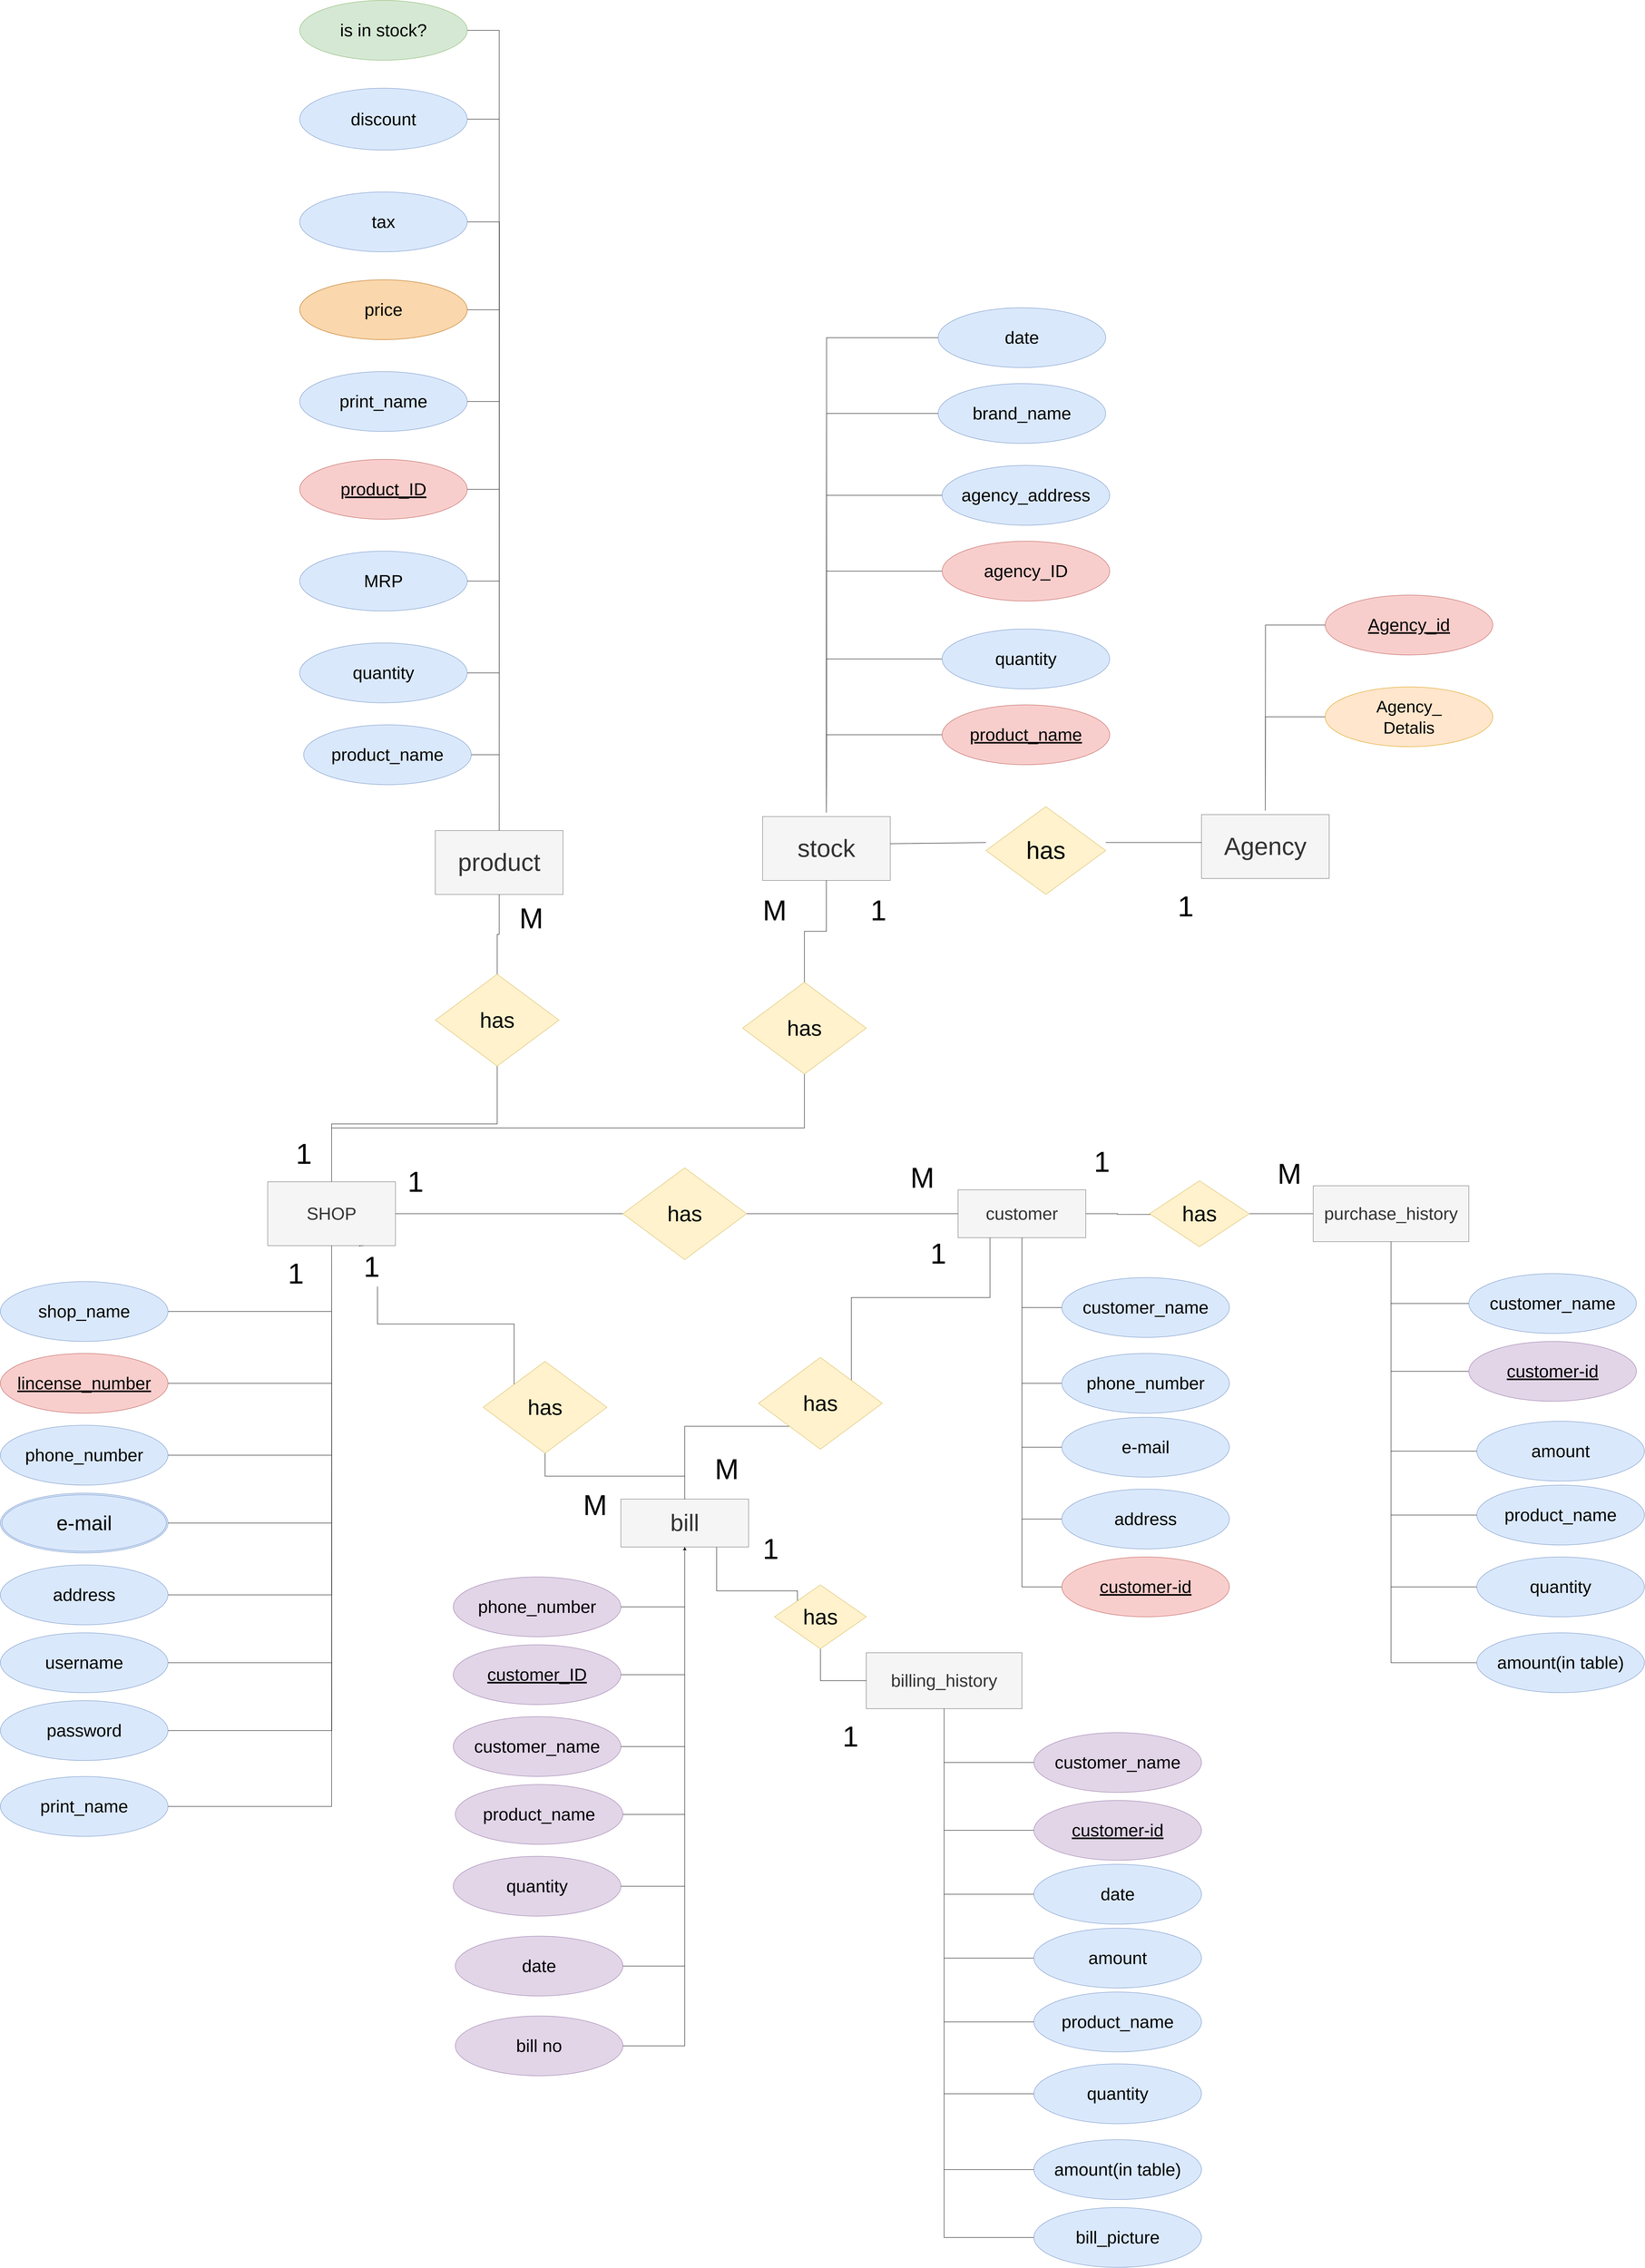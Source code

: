 <mxfile version="21.0.6" type="device"><diagram id="JlLtOPRRWcZJq7UWz6v2" name="Page-1"><mxGraphModel dx="7420" dy="8150" grid="1" gridSize="10" guides="1" tooltips="1" connect="1" arrows="1" fold="1" page="0" pageScale="1" pageWidth="827" pageHeight="1169" math="0" shadow="0"><root><mxCell id="0"/><mxCell id="1" parent="0"/><mxCell id="zhWI7vwd7dCgOIXFsVVg-42" style="edgeStyle=orthogonalEdgeStyle;rounded=0;orthogonalLoop=1;jettySize=auto;html=1;exitX=0.5;exitY=1;exitDx=0;exitDy=0;entryX=1;entryY=0.5;entryDx=0;entryDy=0;fontSize=51;startSize=8;endSize=8;endArrow=none;endFill=0;" parent="1" source="zhWI7vwd7dCgOIXFsVVg-30" target="zhWI7vwd7dCgOIXFsVVg-31" edge="1"><mxGeometry relative="1" as="geometry"/></mxCell><mxCell id="zhWI7vwd7dCgOIXFsVVg-69" style="edgeStyle=orthogonalEdgeStyle;rounded=0;orthogonalLoop=1;jettySize=auto;html=1;exitX=0.75;exitY=1;exitDx=0;exitDy=0;entryX=0;entryY=0;entryDx=0;entryDy=0;fontSize=54;endArrow=none;endFill=0;startSize=8;endSize=8;startArrow=none;" parent="1" source="E60xmMUzBuxAOWOdLo8J-3" target="zhWI7vwd7dCgOIXFsVVg-68" edge="1"><mxGeometry relative="1" as="geometry"/></mxCell><mxCell id="oKupBZIflz7Z2RsLpcn_-4" style="edgeStyle=orthogonalEdgeStyle;rounded=0;orthogonalLoop=1;jettySize=auto;html=1;exitX=1;exitY=0.5;exitDx=0;exitDy=0;entryX=0;entryY=0.5;entryDx=0;entryDy=0;fontSize=12;startSize=8;endSize=8;endArrow=none;endFill=0;" parent="1" source="zhWI7vwd7dCgOIXFsVVg-30" target="zhWI7vwd7dCgOIXFsVVg-50" edge="1"><mxGeometry relative="1" as="geometry"/></mxCell><mxCell id="oKupBZIflz7Z2RsLpcn_-41" value="" style="edgeStyle=orthogonalEdgeStyle;rounded=0;orthogonalLoop=1;jettySize=auto;html=1;fontSize=12;startSize=8;endSize=8;entryX=0.5;entryY=1;entryDx=0;entryDy=0;exitX=0.5;exitY=0;exitDx=0;exitDy=0;endArrow=none;endFill=0;" parent="1" source="zhWI7vwd7dCgOIXFsVVg-30" target="oKupBZIflz7Z2RsLpcn_-43" edge="1"><mxGeometry relative="1" as="geometry"><mxPoint x="-1460" y="-1380" as="targetPoint"/></mxGeometry></mxCell><mxCell id="oKupBZIflz7Z2RsLpcn_-45" style="edgeStyle=orthogonalEdgeStyle;rounded=0;orthogonalLoop=1;jettySize=auto;html=1;exitX=0.5;exitY=0;exitDx=0;exitDy=0;entryX=0.5;entryY=1;entryDx=0;entryDy=0;fontSize=12;startSize=8;endSize=8;endArrow=none;endFill=0;" parent="1" source="zhWI7vwd7dCgOIXFsVVg-30" target="oKupBZIflz7Z2RsLpcn_-42" edge="1"><mxGeometry relative="1" as="geometry"/></mxCell><mxCell id="zhWI7vwd7dCgOIXFsVVg-30" value="&lt;font style=&quot;font-size: 44px;&quot;&gt;SHOP&lt;/font&gt;" style="rounded=0;whiteSpace=wrap;html=1;fontSize=16;fillColor=#f5f5f5;fontColor=#333333;strokeColor=#666666;" parent="1" vertex="1"><mxGeometry x="-1620" y="-1220" width="320" height="160" as="geometry"/></mxCell><mxCell id="zhWI7vwd7dCgOIXFsVVg-31" value="shop_name" style="ellipse;whiteSpace=wrap;html=1;align=center;fontSize=44;fillColor=#dae8fc;strokeColor=#6c8ebf;" parent="1" vertex="1"><mxGeometry x="-2290" y="-970" width="420" height="150" as="geometry"/></mxCell><mxCell id="zhWI7vwd7dCgOIXFsVVg-49" style="edgeStyle=orthogonalEdgeStyle;rounded=0;orthogonalLoop=1;jettySize=auto;html=1;exitX=1;exitY=0.5;exitDx=0;exitDy=0;entryX=0.5;entryY=1;entryDx=0;entryDy=0;fontSize=51;endArrow=none;endFill=0;startSize=8;endSize=8;" parent="1" source="zhWI7vwd7dCgOIXFsVVg-33" target="zhWI7vwd7dCgOIXFsVVg-30" edge="1"><mxGeometry relative="1" as="geometry"/></mxCell><mxCell id="zhWI7vwd7dCgOIXFsVVg-33" value="print_name" style="ellipse;whiteSpace=wrap;html=1;align=center;fontSize=44;fillColor=#dae8fc;strokeColor=#6c8ebf;" parent="1" vertex="1"><mxGeometry x="-2290" y="270" width="420" height="150" as="geometry"/></mxCell><mxCell id="zhWI7vwd7dCgOIXFsVVg-46" style="edgeStyle=orthogonalEdgeStyle;rounded=0;orthogonalLoop=1;jettySize=auto;html=1;exitX=1;exitY=0.5;exitDx=0;exitDy=0;fontSize=51;endArrow=none;endFill=0;startSize=8;endSize=8;" parent="1" source="zhWI7vwd7dCgOIXFsVVg-34" edge="1"><mxGeometry relative="1" as="geometry"><mxPoint x="-1460" y="-1050" as="targetPoint"/></mxGeometry></mxCell><mxCell id="zhWI7vwd7dCgOIXFsVVg-34" value="address" style="ellipse;whiteSpace=wrap;html=1;align=center;fontSize=44;fillColor=#dae8fc;strokeColor=#6c8ebf;" parent="1" vertex="1"><mxGeometry x="-2290" y="-260" width="420" height="150" as="geometry"/></mxCell><mxCell id="zhWI7vwd7dCgOIXFsVVg-48" style="edgeStyle=orthogonalEdgeStyle;rounded=0;orthogonalLoop=1;jettySize=auto;html=1;exitX=1;exitY=0.5;exitDx=0;exitDy=0;fontSize=51;endArrow=none;endFill=0;startSize=8;endSize=8;" parent="1" source="zhWI7vwd7dCgOIXFsVVg-35" edge="1"><mxGeometry relative="1" as="geometry"><mxPoint x="-1460" y="-1050" as="targetPoint"/></mxGeometry></mxCell><mxCell id="zhWI7vwd7dCgOIXFsVVg-35" value="password" style="ellipse;whiteSpace=wrap;html=1;align=center;fontSize=44;fillColor=#dae8fc;strokeColor=#6c8ebf;" parent="1" vertex="1"><mxGeometry x="-2290" y="80" width="420" height="150" as="geometry"/></mxCell><mxCell id="zhWI7vwd7dCgOIXFsVVg-47" style="edgeStyle=orthogonalEdgeStyle;rounded=0;orthogonalLoop=1;jettySize=auto;html=1;exitX=1;exitY=0.5;exitDx=0;exitDy=0;fontSize=51;endArrow=none;endFill=0;startSize=8;endSize=8;entryX=0.5;entryY=1;entryDx=0;entryDy=0;" parent="1" source="zhWI7vwd7dCgOIXFsVVg-36" target="zhWI7vwd7dCgOIXFsVVg-30" edge="1"><mxGeometry relative="1" as="geometry"><mxPoint x="-1460" y="-1080" as="targetPoint"/></mxGeometry></mxCell><mxCell id="zhWI7vwd7dCgOIXFsVVg-36" value="username" style="ellipse;whiteSpace=wrap;html=1;align=center;fontSize=44;fillColor=#dae8fc;strokeColor=#6c8ebf;" parent="1" vertex="1"><mxGeometry x="-2290" y="-90" width="420" height="150" as="geometry"/></mxCell><mxCell id="zhWI7vwd7dCgOIXFsVVg-45" style="edgeStyle=orthogonalEdgeStyle;rounded=0;orthogonalLoop=1;jettySize=auto;html=1;exitX=1;exitY=0.5;exitDx=0;exitDy=0;fontSize=51;endArrow=none;endFill=0;startSize=8;endSize=8;" parent="1" source="zhWI7vwd7dCgOIXFsVVg-37" target="zhWI7vwd7dCgOIXFsVVg-30" edge="1"><mxGeometry relative="1" as="geometry"/></mxCell><mxCell id="zhWI7vwd7dCgOIXFsVVg-37" value="&lt;font style=&quot;font-size: 51px;&quot;&gt;e-mail&lt;/font&gt;" style="ellipse;whiteSpace=wrap;html=1;align=center;fontSize=12;fillColor=#dae8fc;strokeColor=#6c8ebf;shape=doubleEllipse;" parent="1" vertex="1"><mxGeometry x="-2290" y="-440" width="420" height="150" as="geometry"/></mxCell><mxCell id="zhWI7vwd7dCgOIXFsVVg-44" style="edgeStyle=orthogonalEdgeStyle;rounded=0;orthogonalLoop=1;jettySize=auto;html=1;exitX=1;exitY=0.5;exitDx=0;exitDy=0;fontSize=51;endArrow=none;endFill=0;startSize=8;endSize=8;entryX=0.5;entryY=1;entryDx=0;entryDy=0;" parent="1" source="zhWI7vwd7dCgOIXFsVVg-38" target="zhWI7vwd7dCgOIXFsVVg-30" edge="1"><mxGeometry relative="1" as="geometry"><mxPoint x="-1460" y="-1090" as="targetPoint"/></mxGeometry></mxCell><mxCell id="zhWI7vwd7dCgOIXFsVVg-38" value="phone_number" style="ellipse;whiteSpace=wrap;html=1;align=center;fontSize=44;fillColor=#dae8fc;strokeColor=#6c8ebf;" parent="1" vertex="1"><mxGeometry x="-2290" y="-610" width="420" height="150" as="geometry"/></mxCell><mxCell id="zhWI7vwd7dCgOIXFsVVg-43" style="edgeStyle=orthogonalEdgeStyle;rounded=0;orthogonalLoop=1;jettySize=auto;html=1;exitX=1;exitY=0.5;exitDx=0;exitDy=0;entryX=0.5;entryY=1;entryDx=0;entryDy=0;fontSize=51;endArrow=none;endFill=0;startSize=8;endSize=8;" parent="1" source="zhWI7vwd7dCgOIXFsVVg-39" target="zhWI7vwd7dCgOIXFsVVg-30" edge="1"><mxGeometry relative="1" as="geometry"/></mxCell><mxCell id="zhWI7vwd7dCgOIXFsVVg-39" value="&lt;u&gt;lincense_number&lt;/u&gt;" style="ellipse;whiteSpace=wrap;html=1;align=center;fontSize=44;fillColor=#f8cecc;strokeColor=#b85450;" parent="1" vertex="1"><mxGeometry x="-2290" y="-790" width="420" height="150" as="geometry"/></mxCell><mxCell id="zhWI7vwd7dCgOIXFsVVg-53" value="" style="edgeStyle=orthogonalEdgeStyle;rounded=0;orthogonalLoop=1;jettySize=auto;html=1;fontSize=54;endArrow=none;endFill=0;startSize=8;endSize=8;entryX=0;entryY=0.5;entryDx=0;entryDy=0;" parent="1" source="zhWI7vwd7dCgOIXFsVVg-50" target="zhWI7vwd7dCgOIXFsVVg-54" edge="1"><mxGeometry relative="1" as="geometry"><mxPoint x="100" y="-1140" as="targetPoint"/></mxGeometry></mxCell><mxCell id="zhWI7vwd7dCgOIXFsVVg-50" value="&lt;font style=&quot;font-size: 54px;&quot;&gt;has&lt;/font&gt;" style="rhombus;whiteSpace=wrap;html=1;fontSize=16;rounded=0;fillColor=#fff2cc;strokeColor=#d6b656;" parent="1" vertex="1"><mxGeometry x="-730" y="-1255" width="310" height="230" as="geometry"/></mxCell><mxCell id="zhWI7vwd7dCgOIXFsVVg-98" style="edgeStyle=orthogonalEdgeStyle;rounded=0;orthogonalLoop=1;jettySize=auto;html=1;exitX=1;exitY=0.5;exitDx=0;exitDy=0;entryX=0.092;entryY=0.511;entryDx=0;entryDy=0;entryPerimeter=0;fontSize=59;endArrow=none;endFill=0;startSize=8;endSize=8;" parent="1" source="zhWI7vwd7dCgOIXFsVVg-54" target="zhWI7vwd7dCgOIXFsVVg-97" edge="1"><mxGeometry relative="1" as="geometry"/></mxCell><mxCell id="oKupBZIflz7Z2RsLpcn_-48" style="edgeStyle=orthogonalEdgeStyle;rounded=0;orthogonalLoop=1;jettySize=auto;html=1;exitX=0.25;exitY=1;exitDx=0;exitDy=0;entryX=1;entryY=0;entryDx=0;entryDy=0;fontSize=12;startSize=8;endSize=8;endArrow=none;endFill=0;" parent="1" source="zhWI7vwd7dCgOIXFsVVg-54" target="oKupBZIflz7Z2RsLpcn_-47" edge="1"><mxGeometry relative="1" as="geometry"/></mxCell><mxCell id="zhWI7vwd7dCgOIXFsVVg-54" value="&lt;span style=&quot;font-size: 44px;&quot;&gt;customer&lt;/span&gt;" style="rounded=0;whiteSpace=wrap;html=1;fontSize=16;fillColor=#f5f5f5;fontColor=#333333;strokeColor=#666666;" parent="1" vertex="1"><mxGeometry x="110" y="-1200" width="320" height="120" as="geometry"/></mxCell><mxCell id="zhWI7vwd7dCgOIXFsVVg-64" style="edgeStyle=orthogonalEdgeStyle;rounded=0;orthogonalLoop=1;jettySize=auto;html=1;exitX=0;exitY=0.5;exitDx=0;exitDy=0;fontSize=54;endArrow=none;endFill=0;startSize=8;endSize=8;" parent="1" source="zhWI7vwd7dCgOIXFsVVg-55" target="zhWI7vwd7dCgOIXFsVVg-54" edge="1"><mxGeometry relative="1" as="geometry"><mxPoint x="270" y="-1100" as="targetPoint"/></mxGeometry></mxCell><mxCell id="zhWI7vwd7dCgOIXFsVVg-55" value="&lt;u&gt;customer-id&lt;/u&gt;" style="ellipse;whiteSpace=wrap;html=1;align=center;fontSize=44;fillColor=#f8cecc;strokeColor=#b85450;" parent="1" vertex="1"><mxGeometry x="370" y="-280" width="420" height="150" as="geometry"/></mxCell><mxCell id="zhWI7vwd7dCgOIXFsVVg-63" style="edgeStyle=orthogonalEdgeStyle;rounded=0;orthogonalLoop=1;jettySize=auto;html=1;exitX=0;exitY=0.5;exitDx=0;exitDy=0;fontSize=54;endArrow=none;endFill=0;startSize=8;endSize=8;" parent="1" source="zhWI7vwd7dCgOIXFsVVg-56" target="zhWI7vwd7dCgOIXFsVVg-54" edge="1"><mxGeometry relative="1" as="geometry"><mxPoint x="270" y="-1100" as="targetPoint"/></mxGeometry></mxCell><mxCell id="zhWI7vwd7dCgOIXFsVVg-56" value="address" style="ellipse;whiteSpace=wrap;html=1;align=center;fontSize=44;fillColor=#dae8fc;strokeColor=#6c8ebf;" parent="1" vertex="1"><mxGeometry x="370" y="-450" width="420" height="150" as="geometry"/></mxCell><mxCell id="zhWI7vwd7dCgOIXFsVVg-62" style="edgeStyle=orthogonalEdgeStyle;rounded=0;orthogonalLoop=1;jettySize=auto;html=1;exitX=0;exitY=0.5;exitDx=0;exitDy=0;fontSize=54;endArrow=none;endFill=0;startSize=8;endSize=8;" parent="1" source="zhWI7vwd7dCgOIXFsVVg-57" target="zhWI7vwd7dCgOIXFsVVg-54" edge="1"><mxGeometry relative="1" as="geometry"/></mxCell><mxCell id="zhWI7vwd7dCgOIXFsVVg-57" value="e-mail" style="ellipse;whiteSpace=wrap;html=1;align=center;fontSize=44;fillColor=#dae8fc;strokeColor=#6c8ebf;" parent="1" vertex="1"><mxGeometry x="370" y="-630" width="420" height="150" as="geometry"/></mxCell><mxCell id="zhWI7vwd7dCgOIXFsVVg-61" style="edgeStyle=orthogonalEdgeStyle;rounded=0;orthogonalLoop=1;jettySize=auto;html=1;exitX=0;exitY=0.5;exitDx=0;exitDy=0;fontSize=54;endArrow=none;endFill=0;startSize=8;endSize=8;" parent="1" source="zhWI7vwd7dCgOIXFsVVg-58" target="zhWI7vwd7dCgOIXFsVVg-54" edge="1"><mxGeometry relative="1" as="geometry"/></mxCell><mxCell id="zhWI7vwd7dCgOIXFsVVg-58" value="phone_number" style="ellipse;whiteSpace=wrap;html=1;align=center;fontSize=44;fillColor=#dae8fc;strokeColor=#6c8ebf;" parent="1" vertex="1"><mxGeometry x="370" y="-790" width="420" height="150" as="geometry"/></mxCell><mxCell id="zhWI7vwd7dCgOIXFsVVg-60" style="edgeStyle=orthogonalEdgeStyle;rounded=0;orthogonalLoop=1;jettySize=auto;html=1;exitX=0;exitY=0.5;exitDx=0;exitDy=0;entryX=0.5;entryY=1;entryDx=0;entryDy=0;fontSize=54;endArrow=none;endFill=0;startSize=8;endSize=8;" parent="1" source="zhWI7vwd7dCgOIXFsVVg-59" target="zhWI7vwd7dCgOIXFsVVg-54" edge="1"><mxGeometry relative="1" as="geometry"/></mxCell><mxCell id="zhWI7vwd7dCgOIXFsVVg-59" value="customer_name" style="ellipse;whiteSpace=wrap;html=1;align=center;fontSize=44;fillColor=#dae8fc;strokeColor=#6c8ebf;" parent="1" vertex="1"><mxGeometry x="370" y="-980" width="420" height="150" as="geometry"/></mxCell><mxCell id="zhWI7vwd7dCgOIXFsVVg-72" style="edgeStyle=orthogonalEdgeStyle;rounded=0;orthogonalLoop=1;jettySize=auto;html=1;exitX=0.5;exitY=1;exitDx=0;exitDy=0;entryX=0.5;entryY=0;entryDx=0;entryDy=0;fontSize=59;endArrow=none;endFill=0;startSize=8;endSize=8;" parent="1" source="zhWI7vwd7dCgOIXFsVVg-68" target="zhWI7vwd7dCgOIXFsVVg-71" edge="1"><mxGeometry relative="1" as="geometry"/></mxCell><mxCell id="zhWI7vwd7dCgOIXFsVVg-68" value="&lt;span style=&quot;font-size: 54px;&quot;&gt;has&lt;/span&gt;" style="rhombus;whiteSpace=wrap;html=1;fontSize=16;rounded=0;fillColor=#fff2cc;strokeColor=#d6b656;" parent="1" vertex="1"><mxGeometry x="-1080" y="-770" width="310" height="230" as="geometry"/></mxCell><mxCell id="zhWI7vwd7dCgOIXFsVVg-124" style="edgeStyle=orthogonalEdgeStyle;rounded=0;orthogonalLoop=1;jettySize=auto;html=1;exitX=0.75;exitY=1;exitDx=0;exitDy=0;entryX=0;entryY=0;entryDx=0;entryDy=0;fontSize=59;endArrow=none;endFill=0;startSize=8;endSize=8;" parent="1" source="zhWI7vwd7dCgOIXFsVVg-71" target="zhWI7vwd7dCgOIXFsVVg-123" edge="1"><mxGeometry relative="1" as="geometry"><Array as="points"><mxPoint x="-495" y="-195"/></Array></mxGeometry></mxCell><mxCell id="zhWI7vwd7dCgOIXFsVVg-71" value="&lt;font style=&quot;font-size: 59px;&quot;&gt;bill&lt;/font&gt;" style="rounded=0;whiteSpace=wrap;html=1;fontSize=16;fillColor=#f5f5f5;fontColor=#333333;strokeColor=#666666;" parent="1" vertex="1"><mxGeometry x="-735" y="-425" width="320" height="120" as="geometry"/></mxCell><mxCell id="zhWI7vwd7dCgOIXFsVVg-84" style="edgeStyle=orthogonalEdgeStyle;rounded=0;orthogonalLoop=1;jettySize=auto;html=1;exitX=1;exitY=0.5;exitDx=0;exitDy=0;entryX=0.5;entryY=1;entryDx=0;entryDy=0;fontSize=59;endArrow=none;endFill=0;startSize=8;endSize=8;" parent="1" source="zhWI7vwd7dCgOIXFsVVg-73" target="zhWI7vwd7dCgOIXFsVVg-71" edge="1"><mxGeometry relative="1" as="geometry"/></mxCell><mxCell id="zhWI7vwd7dCgOIXFsVVg-73" value="phone_number" style="ellipse;whiteSpace=wrap;html=1;align=center;fontSize=44;fillColor=#e1d5e7;strokeColor=#9673a6;" parent="1" vertex="1"><mxGeometry x="-1155" y="-230" width="420" height="150" as="geometry"/></mxCell><mxCell id="zhWI7vwd7dCgOIXFsVVg-85" style="edgeStyle=orthogonalEdgeStyle;rounded=0;orthogonalLoop=1;jettySize=auto;html=1;exitX=1;exitY=0.5;exitDx=0;exitDy=0;fontSize=59;endArrow=none;endFill=0;startSize=8;endSize=8;" parent="1" source="zhWI7vwd7dCgOIXFsVVg-74" target="zhWI7vwd7dCgOIXFsVVg-71" edge="1"><mxGeometry relative="1" as="geometry"/></mxCell><mxCell id="zhWI7vwd7dCgOIXFsVVg-74" value="&lt;u&gt;customer_ID&lt;/u&gt;" style="ellipse;whiteSpace=wrap;html=1;align=center;fontSize=44;fillColor=#e1d5e7;strokeColor=#9673a6;" parent="1" vertex="1"><mxGeometry x="-1155" y="-60" width="420" height="150" as="geometry"/></mxCell><mxCell id="zhWI7vwd7dCgOIXFsVVg-86" style="edgeStyle=orthogonalEdgeStyle;rounded=0;orthogonalLoop=1;jettySize=auto;html=1;exitX=1;exitY=0.5;exitDx=0;exitDy=0;fontSize=59;endArrow=none;endFill=0;startSize=8;endSize=8;entryX=0.5;entryY=1;entryDx=0;entryDy=0;" parent="1" source="zhWI7vwd7dCgOIXFsVVg-75" target="zhWI7vwd7dCgOIXFsVVg-71" edge="1"><mxGeometry relative="1" as="geometry"/></mxCell><mxCell id="zhWI7vwd7dCgOIXFsVVg-75" value="date" style="ellipse;whiteSpace=wrap;html=1;align=center;fontSize=44;fillColor=#e1d5e7;strokeColor=#9673a6;" parent="1" vertex="1"><mxGeometry x="-1150" y="670" width="420" height="150" as="geometry"/></mxCell><mxCell id="zhWI7vwd7dCgOIXFsVVg-92" style="edgeStyle=orthogonalEdgeStyle;rounded=0;orthogonalLoop=1;jettySize=auto;html=1;exitX=1;exitY=0.5;exitDx=0;exitDy=0;fontSize=59;endArrow=none;endFill=0;startSize=8;endSize=8;" parent="1" source="zhWI7vwd7dCgOIXFsVVg-81" target="zhWI7vwd7dCgOIXFsVVg-71" edge="1"><mxGeometry relative="1" as="geometry"/></mxCell><mxCell id="zhWI7vwd7dCgOIXFsVVg-81" value="quantity" style="ellipse;whiteSpace=wrap;html=1;align=center;fontSize=44;fillColor=#e1d5e7;strokeColor=#9673a6;" parent="1" vertex="1"><mxGeometry x="-1155" y="470" width="420" height="150" as="geometry"/></mxCell><mxCell id="zhWI7vwd7dCgOIXFsVVg-93" style="edgeStyle=orthogonalEdgeStyle;rounded=0;orthogonalLoop=1;jettySize=auto;html=1;exitX=1;exitY=0.5;exitDx=0;exitDy=0;fontSize=59;endArrow=none;endFill=0;startSize=8;endSize=8;" parent="1" source="zhWI7vwd7dCgOIXFsVVg-82" target="zhWI7vwd7dCgOIXFsVVg-71" edge="1"><mxGeometry relative="1" as="geometry"/></mxCell><mxCell id="zhWI7vwd7dCgOIXFsVVg-82" value="product_name" style="ellipse;whiteSpace=wrap;html=1;align=center;fontSize=44;fillColor=#e1d5e7;strokeColor=#9673a6;" parent="1" vertex="1"><mxGeometry x="-1150" y="290" width="420" height="150" as="geometry"/></mxCell><mxCell id="zhWI7vwd7dCgOIXFsVVg-94" style="edgeStyle=orthogonalEdgeStyle;rounded=0;orthogonalLoop=1;jettySize=auto;html=1;exitX=1;exitY=0.5;exitDx=0;exitDy=0;fontSize=59;endArrow=none;endFill=0;startSize=8;endSize=8;entryX=0.5;entryY=1;entryDx=0;entryDy=0;" parent="1" target="zhWI7vwd7dCgOIXFsVVg-71" edge="1"><mxGeometry relative="1" as="geometry"><mxPoint x="-735.0" y="195" as="sourcePoint"/><mxPoint x="-575" y="-305" as="targetPoint"/><Array as="points"><mxPoint x="-575" y="195"/></Array></mxGeometry></mxCell><mxCell id="zhWI7vwd7dCgOIXFsVVg-83" value="customer_name" style="ellipse;whiteSpace=wrap;html=1;align=center;fontSize=44;fillColor=#e1d5e7;strokeColor=#9673a6;" parent="1" vertex="1"><mxGeometry x="-1155" y="120" width="420" height="150" as="geometry"/></mxCell><mxCell id="zhWI7vwd7dCgOIXFsVVg-143" style="edgeStyle=orthogonalEdgeStyle;rounded=0;orthogonalLoop=1;jettySize=auto;html=1;exitX=1;exitY=0.5;exitDx=0;exitDy=0;entryX=0;entryY=0.5;entryDx=0;entryDy=0;fontSize=59;endArrow=none;endFill=0;startSize=8;endSize=8;" parent="1" source="zhWI7vwd7dCgOIXFsVVg-97" target="zhWI7vwd7dCgOIXFsVVg-126" edge="1"><mxGeometry relative="1" as="geometry"/></mxCell><mxCell id="zhWI7vwd7dCgOIXFsVVg-97" value="&lt;span style=&quot;font-size: 54px;&quot;&gt;has&lt;/span&gt;" style="rhombus;whiteSpace=wrap;html=1;fontSize=16;rounded=0;fillColor=#fff2cc;strokeColor=#d6b656;" parent="1" vertex="1"><mxGeometry x="590" y="-1222.5" width="250" height="165" as="geometry"/></mxCell><mxCell id="zhWI7vwd7dCgOIXFsVVg-101" value="&lt;span style=&quot;font-size: 44px;&quot;&gt;billing_history&lt;/span&gt;" style="rounded=0;whiteSpace=wrap;html=1;fontSize=16;fillColor=#f5f5f5;fontColor=#333333;strokeColor=#666666;" parent="1" vertex="1"><mxGeometry x="-120" y="-40" width="390" height="140" as="geometry"/></mxCell><mxCell id="zhWI7vwd7dCgOIXFsVVg-119" style="edgeStyle=orthogonalEdgeStyle;rounded=0;orthogonalLoop=1;jettySize=auto;html=1;exitX=0;exitY=0.5;exitDx=0;exitDy=0;entryX=0.5;entryY=1;entryDx=0;entryDy=0;fontSize=59;endArrow=none;endFill=0;startSize=8;endSize=8;" parent="1" source="zhWI7vwd7dCgOIXFsVVg-104" target="zhWI7vwd7dCgOIXFsVVg-101" edge="1"><mxGeometry relative="1" as="geometry"/></mxCell><mxCell id="zhWI7vwd7dCgOIXFsVVg-104" value="customer_name" style="ellipse;whiteSpace=wrap;html=1;align=center;fontSize=44;fillColor=#e1d5e7;strokeColor=#9673a6;" parent="1" vertex="1"><mxGeometry x="300" y="160" width="420" height="150" as="geometry"/></mxCell><mxCell id="zhWI7vwd7dCgOIXFsVVg-118" style="edgeStyle=orthogonalEdgeStyle;rounded=0;orthogonalLoop=1;jettySize=auto;html=1;exitX=0;exitY=0.5;exitDx=0;exitDy=0;entryX=0.5;entryY=1;entryDx=0;entryDy=0;fontSize=59;endArrow=none;endFill=0;startSize=8;endSize=8;" parent="1" source="zhWI7vwd7dCgOIXFsVVg-105" target="zhWI7vwd7dCgOIXFsVVg-101" edge="1"><mxGeometry relative="1" as="geometry"/></mxCell><mxCell id="zhWI7vwd7dCgOIXFsVVg-105" value="&lt;u&gt;customer-id&lt;/u&gt;" style="ellipse;whiteSpace=wrap;html=1;align=center;fontSize=44;fillColor=#e1d5e7;strokeColor=#9673a6;" parent="1" vertex="1"><mxGeometry x="300" y="330" width="420" height="150" as="geometry"/></mxCell><mxCell id="zhWI7vwd7dCgOIXFsVVg-117" style="edgeStyle=orthogonalEdgeStyle;rounded=0;orthogonalLoop=1;jettySize=auto;html=1;exitX=0;exitY=0.5;exitDx=0;exitDy=0;entryX=0.5;entryY=1;entryDx=0;entryDy=0;fontSize=59;endArrow=none;endFill=0;startSize=8;endSize=8;" parent="1" source="zhWI7vwd7dCgOIXFsVVg-106" target="zhWI7vwd7dCgOIXFsVVg-101" edge="1"><mxGeometry relative="1" as="geometry"/></mxCell><mxCell id="zhWI7vwd7dCgOIXFsVVg-106" value="date" style="ellipse;whiteSpace=wrap;html=1;align=center;fontSize=44;fillColor=#dae8fc;strokeColor=#6c8ebf;" parent="1" vertex="1"><mxGeometry x="300" y="490" width="420" height="150" as="geometry"/></mxCell><mxCell id="zhWI7vwd7dCgOIXFsVVg-116" style="edgeStyle=orthogonalEdgeStyle;rounded=0;orthogonalLoop=1;jettySize=auto;html=1;exitX=0;exitY=0.5;exitDx=0;exitDy=0;entryX=0.5;entryY=1;entryDx=0;entryDy=0;fontSize=59;endArrow=none;endFill=0;startSize=8;endSize=8;" parent="1" source="zhWI7vwd7dCgOIXFsVVg-107" target="zhWI7vwd7dCgOIXFsVVg-101" edge="1"><mxGeometry relative="1" as="geometry"/></mxCell><mxCell id="zhWI7vwd7dCgOIXFsVVg-107" value="amount" style="ellipse;whiteSpace=wrap;html=1;align=center;fontSize=44;fillColor=#dae8fc;strokeColor=#6c8ebf;" parent="1" vertex="1"><mxGeometry x="300" y="650" width="420" height="150" as="geometry"/></mxCell><mxCell id="zhWI7vwd7dCgOIXFsVVg-115" style="edgeStyle=orthogonalEdgeStyle;rounded=0;orthogonalLoop=1;jettySize=auto;html=1;exitX=0;exitY=0.5;exitDx=0;exitDy=0;entryX=0.5;entryY=1;entryDx=0;entryDy=0;fontSize=59;endArrow=none;endFill=0;startSize=8;endSize=8;" parent="1" source="zhWI7vwd7dCgOIXFsVVg-108" target="zhWI7vwd7dCgOIXFsVVg-101" edge="1"><mxGeometry relative="1" as="geometry"/></mxCell><mxCell id="zhWI7vwd7dCgOIXFsVVg-108" value="product_name" style="ellipse;whiteSpace=wrap;html=1;align=center;fontSize=44;fillColor=#dae8fc;strokeColor=#6c8ebf;" parent="1" vertex="1"><mxGeometry x="300" y="810" width="420" height="150" as="geometry"/></mxCell><mxCell id="zhWI7vwd7dCgOIXFsVVg-114" style="edgeStyle=orthogonalEdgeStyle;rounded=0;orthogonalLoop=1;jettySize=auto;html=1;exitX=0;exitY=0.5;exitDx=0;exitDy=0;entryX=0.5;entryY=1;entryDx=0;entryDy=0;fontSize=59;endArrow=none;endFill=0;startSize=8;endSize=8;" parent="1" source="zhWI7vwd7dCgOIXFsVVg-109" target="zhWI7vwd7dCgOIXFsVVg-101" edge="1"><mxGeometry relative="1" as="geometry"/></mxCell><mxCell id="zhWI7vwd7dCgOIXFsVVg-109" value="quantity" style="ellipse;whiteSpace=wrap;html=1;align=center;fontSize=44;fillColor=#dae8fc;strokeColor=#6c8ebf;" parent="1" vertex="1"><mxGeometry x="300" y="990" width="420" height="150" as="geometry"/></mxCell><mxCell id="zhWI7vwd7dCgOIXFsVVg-113" style="edgeStyle=orthogonalEdgeStyle;rounded=0;orthogonalLoop=1;jettySize=auto;html=1;exitX=0;exitY=0.5;exitDx=0;exitDy=0;entryX=0.5;entryY=1;entryDx=0;entryDy=0;fontSize=59;endArrow=none;endFill=0;startSize=8;endSize=8;" parent="1" source="zhWI7vwd7dCgOIXFsVVg-110" target="zhWI7vwd7dCgOIXFsVVg-101" edge="1"><mxGeometry relative="1" as="geometry"/></mxCell><mxCell id="zhWI7vwd7dCgOIXFsVVg-110" value="amount(in table)" style="ellipse;whiteSpace=wrap;html=1;align=center;fontSize=44;fillColor=#dae8fc;strokeColor=#6c8ebf;" parent="1" vertex="1"><mxGeometry x="300" y="1180" width="420" height="150" as="geometry"/></mxCell><mxCell id="zhWI7vwd7dCgOIXFsVVg-112" style="edgeStyle=orthogonalEdgeStyle;rounded=0;orthogonalLoop=1;jettySize=auto;html=1;exitX=0;exitY=0.5;exitDx=0;exitDy=0;entryX=0.5;entryY=1;entryDx=0;entryDy=0;fontSize=59;endArrow=none;endFill=0;startSize=8;endSize=8;" parent="1" source="zhWI7vwd7dCgOIXFsVVg-111" target="zhWI7vwd7dCgOIXFsVVg-101" edge="1"><mxGeometry relative="1" as="geometry"/></mxCell><mxCell id="zhWI7vwd7dCgOIXFsVVg-111" value="bill_picture" style="ellipse;whiteSpace=wrap;html=1;align=center;fontSize=44;fillColor=#dae8fc;strokeColor=#6c8ebf;" parent="1" vertex="1"><mxGeometry x="300" y="1350" width="420" height="150" as="geometry"/></mxCell><mxCell id="oKupBZIflz7Z2RsLpcn_-51" style="edgeStyle=orthogonalEdgeStyle;rounded=0;orthogonalLoop=1;jettySize=auto;html=1;exitX=0.5;exitY=1;exitDx=0;exitDy=0;entryX=0;entryY=0.5;entryDx=0;entryDy=0;fontSize=12;startSize=8;endSize=8;endArrow=none;endFill=0;" parent="1" source="zhWI7vwd7dCgOIXFsVVg-123" target="zhWI7vwd7dCgOIXFsVVg-101" edge="1"><mxGeometry relative="1" as="geometry"/></mxCell><mxCell id="zhWI7vwd7dCgOIXFsVVg-123" value="&lt;span style=&quot;font-size: 54px;&quot;&gt;has&lt;/span&gt;" style="rhombus;whiteSpace=wrap;html=1;fontSize=16;rounded=0;fillColor=#fff2cc;strokeColor=#d6b656;" parent="1" vertex="1"><mxGeometry x="-350" y="-210" width="230" height="160" as="geometry"/></mxCell><mxCell id="zhWI7vwd7dCgOIXFsVVg-126" value="&lt;span style=&quot;font-size: 44px;&quot;&gt;purchase_history&lt;/span&gt;" style="rounded=0;whiteSpace=wrap;html=1;fontSize=16;fillColor=#f5f5f5;fontColor=#333333;strokeColor=#666666;" parent="1" vertex="1"><mxGeometry x="1000" y="-1210" width="390" height="140" as="geometry"/></mxCell><mxCell id="zhWI7vwd7dCgOIXFsVVg-127" style="edgeStyle=orthogonalEdgeStyle;rounded=0;orthogonalLoop=1;jettySize=auto;html=1;exitX=0;exitY=0.5;exitDx=0;exitDy=0;entryX=0.5;entryY=1;entryDx=0;entryDy=0;fontSize=59;endArrow=none;endFill=0;startSize=8;endSize=8;" parent="1" source="zhWI7vwd7dCgOIXFsVVg-128" target="zhWI7vwd7dCgOIXFsVVg-126" edge="1"><mxGeometry relative="1" as="geometry"/></mxCell><mxCell id="zhWI7vwd7dCgOIXFsVVg-128" value="customer_name" style="ellipse;whiteSpace=wrap;html=1;align=center;fontSize=44;fillColor=#dae8fc;strokeColor=#6c8ebf;" parent="1" vertex="1"><mxGeometry x="1390" y="-990" width="420" height="150" as="geometry"/></mxCell><mxCell id="zhWI7vwd7dCgOIXFsVVg-129" style="edgeStyle=orthogonalEdgeStyle;rounded=0;orthogonalLoop=1;jettySize=auto;html=1;exitX=0;exitY=0.5;exitDx=0;exitDy=0;entryX=0.5;entryY=1;entryDx=0;entryDy=0;fontSize=59;endArrow=none;endFill=0;startSize=8;endSize=8;" parent="1" source="zhWI7vwd7dCgOIXFsVVg-130" target="zhWI7vwd7dCgOIXFsVVg-126" edge="1"><mxGeometry relative="1" as="geometry"/></mxCell><mxCell id="zhWI7vwd7dCgOIXFsVVg-130" value="&lt;u&gt;customer-id&lt;/u&gt;" style="ellipse;whiteSpace=wrap;html=1;align=center;fontSize=44;fillColor=#e1d5e7;strokeColor=#9673a6;" parent="1" vertex="1"><mxGeometry x="1390" y="-820" width="420" height="150" as="geometry"/></mxCell><mxCell id="zhWI7vwd7dCgOIXFsVVg-133" style="edgeStyle=orthogonalEdgeStyle;rounded=0;orthogonalLoop=1;jettySize=auto;html=1;exitX=0;exitY=0.5;exitDx=0;exitDy=0;entryX=0.5;entryY=1;entryDx=0;entryDy=0;fontSize=59;endArrow=none;endFill=0;startSize=8;endSize=8;" parent="1" source="zhWI7vwd7dCgOIXFsVVg-134" target="zhWI7vwd7dCgOIXFsVVg-126" edge="1"><mxGeometry relative="1" as="geometry"/></mxCell><mxCell id="zhWI7vwd7dCgOIXFsVVg-134" value="amount" style="ellipse;whiteSpace=wrap;html=1;align=center;fontSize=44;fillColor=#dae8fc;strokeColor=#6c8ebf;" parent="1" vertex="1"><mxGeometry x="1410" y="-620" width="420" height="150" as="geometry"/></mxCell><mxCell id="zhWI7vwd7dCgOIXFsVVg-135" style="edgeStyle=orthogonalEdgeStyle;rounded=0;orthogonalLoop=1;jettySize=auto;html=1;exitX=0;exitY=0.5;exitDx=0;exitDy=0;entryX=0.5;entryY=1;entryDx=0;entryDy=0;fontSize=59;endArrow=none;endFill=0;startSize=8;endSize=8;" parent="1" source="zhWI7vwd7dCgOIXFsVVg-136" target="zhWI7vwd7dCgOIXFsVVg-126" edge="1"><mxGeometry relative="1" as="geometry"/></mxCell><mxCell id="zhWI7vwd7dCgOIXFsVVg-136" value="product_name" style="ellipse;whiteSpace=wrap;html=1;align=center;fontSize=44;fillColor=#dae8fc;strokeColor=#6c8ebf;" parent="1" vertex="1"><mxGeometry x="1410" y="-460" width="420" height="150" as="geometry"/></mxCell><mxCell id="zhWI7vwd7dCgOIXFsVVg-137" style="edgeStyle=orthogonalEdgeStyle;rounded=0;orthogonalLoop=1;jettySize=auto;html=1;exitX=0;exitY=0.5;exitDx=0;exitDy=0;entryX=0.5;entryY=1;entryDx=0;entryDy=0;fontSize=59;endArrow=none;endFill=0;startSize=8;endSize=8;" parent="1" source="zhWI7vwd7dCgOIXFsVVg-138" target="zhWI7vwd7dCgOIXFsVVg-126" edge="1"><mxGeometry relative="1" as="geometry"/></mxCell><mxCell id="zhWI7vwd7dCgOIXFsVVg-138" value="quantity" style="ellipse;whiteSpace=wrap;html=1;align=center;fontSize=44;fillColor=#dae8fc;strokeColor=#6c8ebf;" parent="1" vertex="1"><mxGeometry x="1410" y="-280" width="420" height="150" as="geometry"/></mxCell><mxCell id="zhWI7vwd7dCgOIXFsVVg-139" style="edgeStyle=orthogonalEdgeStyle;rounded=0;orthogonalLoop=1;jettySize=auto;html=1;exitX=0;exitY=0.5;exitDx=0;exitDy=0;entryX=0.5;entryY=1;entryDx=0;entryDy=0;fontSize=59;endArrow=none;endFill=0;startSize=8;endSize=8;" parent="1" source="zhWI7vwd7dCgOIXFsVVg-140" target="zhWI7vwd7dCgOIXFsVVg-126" edge="1"><mxGeometry relative="1" as="geometry"/></mxCell><mxCell id="zhWI7vwd7dCgOIXFsVVg-140" value="amount(in table)" style="ellipse;whiteSpace=wrap;html=1;align=center;fontSize=44;fillColor=#dae8fc;strokeColor=#6c8ebf;" parent="1" vertex="1"><mxGeometry x="1410" y="-90" width="420" height="150" as="geometry"/></mxCell><mxCell id="oKupBZIflz7Z2RsLpcn_-44" style="edgeStyle=orthogonalEdgeStyle;rounded=0;orthogonalLoop=1;jettySize=auto;html=1;exitX=0.5;exitY=1;exitDx=0;exitDy=0;entryX=0.5;entryY=0;entryDx=0;entryDy=0;fontSize=12;startSize=8;endSize=8;endArrow=none;endFill=0;" parent="1" source="zhWI7vwd7dCgOIXFsVVg-145" target="oKupBZIflz7Z2RsLpcn_-43" edge="1"><mxGeometry relative="1" as="geometry"/></mxCell><mxCell id="zhWI7vwd7dCgOIXFsVVg-145" value="&lt;span style=&quot;font-size: 62px;&quot;&gt;product&lt;br&gt;&lt;/span&gt;" style="rounded=0;whiteSpace=wrap;html=1;fontSize=16;fillColor=#f5f5f5;fontColor=#333333;strokeColor=#666666;" parent="1" vertex="1"><mxGeometry x="-1200" y="-2100" width="320" height="160" as="geometry"/></mxCell><mxCell id="zhWI7vwd7dCgOIXFsVVg-164" style="edgeStyle=orthogonalEdgeStyle;rounded=0;orthogonalLoop=1;jettySize=auto;html=1;exitX=1;exitY=0.5;exitDx=0;exitDy=0;entryX=0.5;entryY=0;entryDx=0;entryDy=0;fontSize=62;endArrow=none;endFill=0;startSize=8;endSize=8;" parent="1" source="zhWI7vwd7dCgOIXFsVVg-146" target="zhWI7vwd7dCgOIXFsVVg-145" edge="1"><mxGeometry relative="1" as="geometry"/></mxCell><mxCell id="zhWI7vwd7dCgOIXFsVVg-146" value="print_name" style="ellipse;whiteSpace=wrap;html=1;align=center;fontSize=44;fillColor=#dae8fc;strokeColor=#6c8ebf;" parent="1" vertex="1"><mxGeometry x="-1540" y="-3250" width="420" height="150" as="geometry"/></mxCell><mxCell id="zhWI7vwd7dCgOIXFsVVg-171" style="edgeStyle=orthogonalEdgeStyle;rounded=0;orthogonalLoop=1;jettySize=auto;html=1;exitX=1;exitY=0.5;exitDx=0;exitDy=0;entryX=0.5;entryY=0;entryDx=0;entryDy=0;fontSize=62;endArrow=none;endFill=0;startSize=8;endSize=8;" parent="1" source="zhWI7vwd7dCgOIXFsVVg-148" target="zhWI7vwd7dCgOIXFsVVg-145" edge="1"><mxGeometry relative="1" as="geometry"/></mxCell><mxCell id="zhWI7vwd7dCgOIXFsVVg-148" value="product_name" style="ellipse;whiteSpace=wrap;html=1;align=center;fontSize=44;fillColor=#dae8fc;strokeColor=#6c8ebf;" parent="1" vertex="1"><mxGeometry x="-1530" y="-2365" width="420" height="150" as="geometry"/></mxCell><mxCell id="oKupBZIflz7Z2RsLpcn_-3" style="edgeStyle=orthogonalEdgeStyle;rounded=0;orthogonalLoop=1;jettySize=auto;html=1;exitX=1;exitY=0.5;exitDx=0;exitDy=0;entryX=0.5;entryY=0;entryDx=0;entryDy=0;fontSize=12;startSize=8;endSize=8;endArrow=none;endFill=0;" parent="1" source="zhWI7vwd7dCgOIXFsVVg-150" target="zhWI7vwd7dCgOIXFsVVg-145" edge="1"><mxGeometry relative="1" as="geometry"/></mxCell><mxCell id="zhWI7vwd7dCgOIXFsVVg-150" value="price" style="ellipse;whiteSpace=wrap;html=1;align=center;fontSize=44;fillColor=#fad7ac;strokeColor=#b46504;" parent="1" vertex="1"><mxGeometry x="-1540" y="-3480" width="420" height="150" as="geometry"/></mxCell><mxCell id="zhWI7vwd7dCgOIXFsVVg-170" style="edgeStyle=orthogonalEdgeStyle;rounded=0;orthogonalLoop=1;jettySize=auto;html=1;exitX=1;exitY=0.5;exitDx=0;exitDy=0;entryX=0.5;entryY=0;entryDx=0;entryDy=0;fontSize=62;endArrow=none;endFill=0;startSize=8;endSize=8;" parent="1" source="zhWI7vwd7dCgOIXFsVVg-152" target="zhWI7vwd7dCgOIXFsVVg-145" edge="1"><mxGeometry relative="1" as="geometry"/></mxCell><mxCell id="zhWI7vwd7dCgOIXFsVVg-152" value="quantity" style="ellipse;whiteSpace=wrap;html=1;align=center;fontSize=44;fillColor=#dae8fc;strokeColor=#6c8ebf;" parent="1" vertex="1"><mxGeometry x="-1540" y="-2570" width="420" height="150" as="geometry"/></mxCell><mxCell id="zhWI7vwd7dCgOIXFsVVg-169" style="edgeStyle=orthogonalEdgeStyle;rounded=0;orthogonalLoop=1;jettySize=auto;html=1;exitX=1;exitY=0.5;exitDx=0;exitDy=0;entryX=0.5;entryY=0;entryDx=0;entryDy=0;fontSize=62;endArrow=none;endFill=0;startSize=8;endSize=8;" parent="1" source="zhWI7vwd7dCgOIXFsVVg-154" target="zhWI7vwd7dCgOIXFsVVg-145" edge="1"><mxGeometry relative="1" as="geometry"/></mxCell><mxCell id="zhWI7vwd7dCgOIXFsVVg-154" value="MRP" style="ellipse;whiteSpace=wrap;html=1;align=center;fontSize=44;fillColor=#dae8fc;strokeColor=#6c8ebf;" parent="1" vertex="1"><mxGeometry x="-1540" y="-2800" width="420" height="150" as="geometry"/></mxCell><mxCell id="oKupBZIflz7Z2RsLpcn_-2" style="edgeStyle=orthogonalEdgeStyle;rounded=0;orthogonalLoop=1;jettySize=auto;html=1;exitX=1;exitY=0.5;exitDx=0;exitDy=0;fontSize=12;startSize=8;endSize=8;endArrow=none;endFill=0;" parent="1" source="zhWI7vwd7dCgOIXFsVVg-156" edge="1"><mxGeometry relative="1" as="geometry"><mxPoint x="-1040" y="-2100" as="targetPoint"/></mxGeometry></mxCell><mxCell id="zhWI7vwd7dCgOIXFsVVg-156" value="tax" style="ellipse;whiteSpace=wrap;html=1;align=center;fontSize=44;fillColor=#dae8fc;strokeColor=#6c8ebf;" parent="1" vertex="1"><mxGeometry x="-1540" y="-3700" width="420" height="150" as="geometry"/></mxCell><mxCell id="oKupBZIflz7Z2RsLpcn_-1" style="edgeStyle=orthogonalEdgeStyle;rounded=0;orthogonalLoop=1;jettySize=auto;html=1;exitX=1;exitY=0.5;exitDx=0;exitDy=0;entryX=0.5;entryY=0;entryDx=0;entryDy=0;fontSize=12;startSize=8;endSize=8;endArrow=none;endFill=0;" parent="1" source="zhWI7vwd7dCgOIXFsVVg-158" target="zhWI7vwd7dCgOIXFsVVg-145" edge="1"><mxGeometry relative="1" as="geometry"/></mxCell><mxCell id="zhWI7vwd7dCgOIXFsVVg-158" value="discount" style="ellipse;whiteSpace=wrap;html=1;align=center;fontSize=44;fillColor=#dae8fc;strokeColor=#6c8ebf;" parent="1" vertex="1"><mxGeometry x="-1540" y="-3960" width="420" height="155" as="geometry"/></mxCell><mxCell id="zhWI7vwd7dCgOIXFsVVg-165" style="edgeStyle=orthogonalEdgeStyle;rounded=0;orthogonalLoop=1;jettySize=auto;html=1;exitX=1;exitY=0.5;exitDx=0;exitDy=0;entryX=0.5;entryY=0;entryDx=0;entryDy=0;fontSize=62;endArrow=none;endFill=0;startSize=8;endSize=8;" parent="1" source="zhWI7vwd7dCgOIXFsVVg-160" target="zhWI7vwd7dCgOIXFsVVg-145" edge="1"><mxGeometry relative="1" as="geometry"/></mxCell><mxCell id="zhWI7vwd7dCgOIXFsVVg-160" value="&lt;u&gt;product_ID&lt;/u&gt;" style="ellipse;whiteSpace=wrap;html=1;align=center;fontSize=44;fillColor=#f8cecc;strokeColor=#b85450;" parent="1" vertex="1"><mxGeometry x="-1540" y="-3030" width="420" height="150" as="geometry"/></mxCell><mxCell id="zhWI7vwd7dCgOIXFsVVg-163" style="edgeStyle=orthogonalEdgeStyle;rounded=0;orthogonalLoop=1;jettySize=auto;html=1;exitX=1;exitY=0.5;exitDx=0;exitDy=0;entryX=0.5;entryY=0;entryDx=0;entryDy=0;fontSize=62;endArrow=none;endFill=0;startSize=8;endSize=8;" parent="1" source="zhWI7vwd7dCgOIXFsVVg-162" target="zhWI7vwd7dCgOIXFsVVg-145" edge="1"><mxGeometry relative="1" as="geometry"/></mxCell><mxCell id="zhWI7vwd7dCgOIXFsVVg-162" value="is in stock?" style="ellipse;whiteSpace=wrap;html=1;align=center;fontSize=44;fillColor=#d5e8d4;strokeColor=#82b366;" parent="1" vertex="1"><mxGeometry x="-1540" y="-4180" width="420" height="150" as="geometry"/></mxCell><mxCell id="zhWI7vwd7dCgOIXFsVVg-201" style="edgeStyle=orthogonalEdgeStyle;rounded=0;orthogonalLoop=1;jettySize=auto;html=1;exitX=0;exitY=0.5;exitDx=0;exitDy=0;entryX=0.5;entryY=0;entryDx=0;entryDy=0;fontSize=62;endArrow=none;endFill=0;startSize=8;endSize=8;" parent="1" source="zhWI7vwd7dCgOIXFsVVg-174" edge="1"><mxGeometry relative="1" as="geometry"><mxPoint x="-220" y="-2145" as="targetPoint"/></mxGeometry></mxCell><mxCell id="zhWI7vwd7dCgOIXFsVVg-174" value="agency_address" style="ellipse;whiteSpace=wrap;html=1;align=center;fontSize=44;fillColor=#dae8fc;strokeColor=#6c8ebf;" parent="1" vertex="1"><mxGeometry x="70" y="-3015" width="420" height="150" as="geometry"/></mxCell><mxCell id="zhWI7vwd7dCgOIXFsVVg-192" style="edgeStyle=orthogonalEdgeStyle;rounded=0;orthogonalLoop=1;jettySize=auto;html=1;exitX=0;exitY=0.5;exitDx=0;exitDy=0;entryX=0.5;entryY=0;entryDx=0;entryDy=0;fontSize=62;endArrow=none;endFill=0;startSize=8;endSize=8;" parent="1" source="zhWI7vwd7dCgOIXFsVVg-176" edge="1"><mxGeometry relative="1" as="geometry"><mxPoint x="-220" y="-2145" as="targetPoint"/></mxGeometry></mxCell><mxCell id="zhWI7vwd7dCgOIXFsVVg-176" value="&lt;u&gt;product_name&lt;/u&gt;" style="ellipse;whiteSpace=wrap;html=1;align=center;fontSize=44;fillColor=#f8cecc;strokeColor=#b85450;" parent="1" vertex="1"><mxGeometry x="70" y="-2415" width="420" height="150" as="geometry"/></mxCell><mxCell id="zhWI7vwd7dCgOIXFsVVg-194" style="edgeStyle=orthogonalEdgeStyle;rounded=0;orthogonalLoop=1;jettySize=auto;html=1;exitX=0;exitY=0.5;exitDx=0;exitDy=0;entryX=0.5;entryY=0;entryDx=0;entryDy=0;fontSize=62;endArrow=none;endFill=0;startSize=8;endSize=8;" parent="1" source="zhWI7vwd7dCgOIXFsVVg-180" edge="1"><mxGeometry relative="1" as="geometry"><mxPoint x="-220" y="-2145" as="targetPoint"/></mxGeometry></mxCell><mxCell id="zhWI7vwd7dCgOIXFsVVg-180" value="quantity" style="ellipse;whiteSpace=wrap;html=1;align=center;fontSize=44;fillColor=#dae8fc;strokeColor=#6c8ebf;" parent="1" vertex="1"><mxGeometry x="70" y="-2605" width="420" height="150" as="geometry"/></mxCell><mxCell id="zhWI7vwd7dCgOIXFsVVg-200" style="edgeStyle=orthogonalEdgeStyle;rounded=0;orthogonalLoop=1;jettySize=auto;html=1;exitX=0;exitY=0.5;exitDx=0;exitDy=0;fontSize=62;endArrow=none;endFill=0;startSize=8;endSize=8;" parent="1" source="zhWI7vwd7dCgOIXFsVVg-188" edge="1"><mxGeometry relative="1" as="geometry"><mxPoint x="-220" y="-2145" as="targetPoint"/></mxGeometry></mxCell><mxCell id="zhWI7vwd7dCgOIXFsVVg-188" value="agency_ID" style="ellipse;whiteSpace=wrap;html=1;align=center;fontSize=44;fillColor=#f8cecc;strokeColor=#b85450;" parent="1" vertex="1"><mxGeometry x="70" y="-2825" width="420" height="150" as="geometry"/></mxCell><mxCell id="oKupBZIflz7Z2RsLpcn_-26" value="" style="edgeStyle=none;curved=1;rounded=0;orthogonalLoop=1;jettySize=auto;html=1;fontSize=12;startSize=8;endSize=8;entryX=0;entryY=0.5;entryDx=0;entryDy=0;endArrow=none;endFill=0;" parent="1" edge="1"><mxGeometry relative="1" as="geometry"><mxPoint x="-60" y="-2067" as="sourcePoint"/><mxPoint x="180" y="-2070" as="targetPoint"/></mxGeometry></mxCell><mxCell id="zhWI7vwd7dCgOIXFsVVg-191" value="&lt;span style=&quot;font-size: 62px;&quot;&gt;stock&lt;/span&gt;" style="rounded=0;whiteSpace=wrap;html=1;fontSize=16;fillColor=#f5f5f5;fontColor=#333333;strokeColor=#666666;" parent="1" vertex="1"><mxGeometry x="-380" y="-2135" width="320" height="160" as="geometry"/></mxCell><mxCell id="zhWI7vwd7dCgOIXFsVVg-202" style="edgeStyle=orthogonalEdgeStyle;rounded=0;orthogonalLoop=1;jettySize=auto;html=1;exitX=0;exitY=0.5;exitDx=0;exitDy=0;entryX=0.5;entryY=0;entryDx=0;entryDy=0;fontSize=62;endArrow=none;endFill=0;startSize=8;endSize=8;" parent="1" source="zhWI7vwd7dCgOIXFsVVg-195" edge="1"><mxGeometry relative="1" as="geometry"><mxPoint x="-220" y="-2145" as="targetPoint"/></mxGeometry></mxCell><mxCell id="zhWI7vwd7dCgOIXFsVVg-195" value="brand_name" style="ellipse;whiteSpace=wrap;html=1;align=center;fontSize=44;fillColor=#dae8fc;strokeColor=#6c8ebf;" parent="1" vertex="1"><mxGeometry x="60" y="-3220" width="420" height="150" as="geometry"/></mxCell><mxCell id="zhWI7vwd7dCgOIXFsVVg-205" style="edgeStyle=orthogonalEdgeStyle;rounded=0;orthogonalLoop=1;jettySize=auto;html=1;exitX=0;exitY=0.5;exitDx=0;exitDy=0;entryX=0.5;entryY=0;entryDx=0;entryDy=0;fontSize=62;endArrow=none;endFill=0;startSize=8;endSize=8;" parent="1" source="zhWI7vwd7dCgOIXFsVVg-204" edge="1"><mxGeometry relative="1" as="geometry"><mxPoint x="-220" y="-2145" as="targetPoint"/></mxGeometry></mxCell><mxCell id="zhWI7vwd7dCgOIXFsVVg-204" value="date" style="ellipse;whiteSpace=wrap;html=1;align=center;fontSize=44;fillColor=#dae8fc;strokeColor=#6c8ebf;" parent="1" vertex="1"><mxGeometry x="60" y="-3410" width="420" height="150" as="geometry"/></mxCell><mxCell id="9AxA4RpWPCVGbGK-YETi-2" style="edgeStyle=orthogonalEdgeStyle;rounded=0;orthogonalLoop=1;jettySize=auto;html=1;exitX=1;exitY=0.5;exitDx=0;exitDy=0;entryX=0.5;entryY=1;entryDx=0;entryDy=0;" parent="1" source="9AxA4RpWPCVGbGK-YETi-1" target="zhWI7vwd7dCgOIXFsVVg-71" edge="1"><mxGeometry relative="1" as="geometry"/></mxCell><mxCell id="9AxA4RpWPCVGbGK-YETi-1" value="bill no" style="ellipse;whiteSpace=wrap;html=1;align=center;fontSize=44;fillColor=#e1d5e7;strokeColor=#9673a6;" parent="1" vertex="1"><mxGeometry x="-1150" y="870" width="420" height="150" as="geometry"/></mxCell><mxCell id="oKupBZIflz7Z2RsLpcn_-15" value="&lt;span style=&quot;font-size: 62px;&quot;&gt;Agency&lt;/span&gt;" style="rounded=0;whiteSpace=wrap;html=1;fontSize=16;fillColor=#f5f5f5;fontColor=#333333;strokeColor=#666666;" parent="1" vertex="1"><mxGeometry x="720" y="-2140" width="320" height="160" as="geometry"/></mxCell><mxCell id="oKupBZIflz7Z2RsLpcn_-22" style="edgeStyle=orthogonalEdgeStyle;rounded=0;orthogonalLoop=1;jettySize=auto;html=1;exitX=0;exitY=0.5;exitDx=0;exitDy=0;fontSize=12;startSize=8;endSize=8;entryX=0.5;entryY=0;entryDx=0;entryDy=0;endArrow=none;endFill=0;" parent="1" source="oKupBZIflz7Z2RsLpcn_-19" edge="1"><mxGeometry relative="1" as="geometry"><mxPoint x="880" y="-2150" as="targetPoint"/></mxGeometry></mxCell><mxCell id="oKupBZIflz7Z2RsLpcn_-19" value="&lt;font style=&quot;font-size: 42px;&quot;&gt;Agency_&lt;br&gt;Detalis&lt;br&gt;&lt;/font&gt;" style="ellipse;whiteSpace=wrap;html=1;align=center;fontSize=44;fillColor=#ffe6cc;strokeColor=#d79b00;" parent="1" vertex="1"><mxGeometry x="1030" y="-2460" width="420" height="150" as="geometry"/></mxCell><mxCell id="oKupBZIflz7Z2RsLpcn_-21" style="edgeStyle=orthogonalEdgeStyle;rounded=0;orthogonalLoop=1;jettySize=auto;html=1;exitX=0;exitY=0.5;exitDx=0;exitDy=0;entryX=0.5;entryY=0;entryDx=0;entryDy=0;fontSize=12;startSize=8;endSize=8;endArrow=none;endFill=0;" parent="1" source="oKupBZIflz7Z2RsLpcn_-20" edge="1"><mxGeometry relative="1" as="geometry"><mxPoint x="880" y="-2150" as="targetPoint"/></mxGeometry></mxCell><mxCell id="oKupBZIflz7Z2RsLpcn_-20" value="&lt;u&gt;Agency_id&lt;/u&gt;" style="ellipse;whiteSpace=wrap;html=1;align=center;fontSize=44;fillColor=#f8cecc;strokeColor=#b85450;" parent="1" vertex="1"><mxGeometry x="1030" y="-2690" width="420" height="150" as="geometry"/></mxCell><mxCell id="oKupBZIflz7Z2RsLpcn_-27" style="edgeStyle=none;curved=1;rounded=0;orthogonalLoop=1;jettySize=auto;html=1;exitX=1;exitY=0.5;exitDx=0;exitDy=0;entryX=0;entryY=0.5;entryDx=0;entryDy=0;fontSize=12;startSize=8;endSize=8;endArrow=none;endFill=0;" parent="1" edge="1"><mxGeometry relative="1" as="geometry"><mxPoint x="480" y="-2070" as="sourcePoint"/><mxPoint x="720" y="-2070" as="targetPoint"/></mxGeometry></mxCell><mxCell id="oKupBZIflz7Z2RsLpcn_-25" value="&lt;font style=&quot;font-size: 61px;&quot;&gt;has&lt;/font&gt;" style="rhombus;whiteSpace=wrap;html=1;fontSize=16;fillColor=#fff2cc;strokeColor=#d6b656;rounded=0;" parent="1" vertex="1"><mxGeometry x="180" y="-2160" width="300" height="220" as="geometry"/></mxCell><mxCell id="oKupBZIflz7Z2RsLpcn_-46" style="edgeStyle=orthogonalEdgeStyle;rounded=0;orthogonalLoop=1;jettySize=auto;html=1;exitX=0.5;exitY=0;exitDx=0;exitDy=0;fontSize=12;startSize=8;endSize=8;endArrow=none;endFill=0;entryX=0.5;entryY=1;entryDx=0;entryDy=0;" parent="1" source="oKupBZIflz7Z2RsLpcn_-42" target="zhWI7vwd7dCgOIXFsVVg-191" edge="1"><mxGeometry relative="1" as="geometry"><mxPoint x="-180" y="-1870" as="targetPoint"/></mxGeometry></mxCell><mxCell id="oKupBZIflz7Z2RsLpcn_-42" value="&lt;font style=&quot;font-size: 54px;&quot;&gt;has&lt;/font&gt;" style="rhombus;whiteSpace=wrap;html=1;fontSize=16;rounded=0;fillColor=#fff2cc;strokeColor=#d6b656;" parent="1" vertex="1"><mxGeometry x="-430" y="-1720" width="310" height="230" as="geometry"/></mxCell><mxCell id="oKupBZIflz7Z2RsLpcn_-43" value="&lt;font style=&quot;font-size: 54px;&quot;&gt;has&lt;/font&gt;" style="rhombus;whiteSpace=wrap;html=1;fontSize=16;rounded=0;fillColor=#fff2cc;strokeColor=#d6b656;" parent="1" vertex="1"><mxGeometry x="-1200" y="-1740" width="310" height="230" as="geometry"/></mxCell><mxCell id="oKupBZIflz7Z2RsLpcn_-49" style="edgeStyle=orthogonalEdgeStyle;rounded=0;orthogonalLoop=1;jettySize=auto;html=1;exitX=0;exitY=1;exitDx=0;exitDy=0;entryX=0.5;entryY=0;entryDx=0;entryDy=0;fontSize=12;startSize=8;endSize=8;endArrow=none;endFill=0;" parent="1" source="oKupBZIflz7Z2RsLpcn_-47" target="zhWI7vwd7dCgOIXFsVVg-71" edge="1"><mxGeometry relative="1" as="geometry"/></mxCell><mxCell id="oKupBZIflz7Z2RsLpcn_-47" value="&lt;font style=&quot;font-size: 54px;&quot;&gt;has&lt;/font&gt;" style="rhombus;whiteSpace=wrap;html=1;fontSize=16;rounded=0;fillColor=#fff2cc;strokeColor=#d6b656;" parent="1" vertex="1"><mxGeometry x="-390" y="-780" width="310" height="230" as="geometry"/></mxCell><mxCell id="E60xmMUzBuxAOWOdLo8J-1" value="&lt;font style=&quot;font-size: 72px;&quot;&gt;1&lt;/font&gt;" style="text;html=1;align=center;verticalAlign=middle;resizable=0;points=[];autosize=1;strokeColor=none;fillColor=none;" vertex="1" parent="1"><mxGeometry x="-1560" y="-1340" width="60" height="100" as="geometry"/></mxCell><mxCell id="E60xmMUzBuxAOWOdLo8J-2" value="&lt;font style=&quot;font-size: 72px;&quot;&gt;1&lt;/font&gt;" style="text;html=1;align=center;verticalAlign=middle;resizable=0;points=[];autosize=1;strokeColor=none;fillColor=none;" vertex="1" parent="1"><mxGeometry x="-1280" y="-1270" width="60" height="100" as="geometry"/></mxCell><mxCell id="E60xmMUzBuxAOWOdLo8J-4" value="" style="edgeStyle=orthogonalEdgeStyle;rounded=0;orthogonalLoop=1;jettySize=auto;html=1;exitX=0.75;exitY=1;exitDx=0;exitDy=0;entryX=0;entryY=0;entryDx=0;entryDy=0;fontSize=54;endArrow=none;endFill=0;startSize=8;endSize=8;" edge="1" parent="1" source="zhWI7vwd7dCgOIXFsVVg-30" target="E60xmMUzBuxAOWOdLo8J-3"><mxGeometry relative="1" as="geometry"><mxPoint x="-1380" y="-1060" as="sourcePoint"/><mxPoint x="-1002" y="-712" as="targetPoint"/></mxGeometry></mxCell><mxCell id="E60xmMUzBuxAOWOdLo8J-3" value="&lt;font style=&quot;font-size: 72px;&quot;&gt;1&lt;/font&gt;" style="text;html=1;align=center;verticalAlign=middle;resizable=0;points=[];autosize=1;strokeColor=none;fillColor=none;" vertex="1" parent="1"><mxGeometry x="-1390" y="-1057.5" width="60" height="100" as="geometry"/></mxCell><mxCell id="E60xmMUzBuxAOWOdLo8J-5" value="&lt;font style=&quot;font-size: 72px;&quot;&gt;1&lt;/font&gt;" style="text;html=1;align=center;verticalAlign=middle;resizable=0;points=[];autosize=1;strokeColor=none;fillColor=none;" vertex="1" parent="1"><mxGeometry x="-1580" y="-1040" width="60" height="100" as="geometry"/></mxCell><mxCell id="E60xmMUzBuxAOWOdLo8J-6" value="&lt;font style=&quot;font-size: 72px;&quot;&gt;M&lt;/font&gt;" style="text;html=1;align=center;verticalAlign=middle;resizable=0;points=[];autosize=1;strokeColor=none;fillColor=none;" vertex="1" parent="1"><mxGeometry x="-1000" y="-1930" width="80" height="100" as="geometry"/></mxCell><mxCell id="E60xmMUzBuxAOWOdLo8J-7" value="&lt;font style=&quot;font-size: 72px;&quot;&gt;M&lt;/font&gt;" style="text;html=1;align=center;verticalAlign=middle;resizable=0;points=[];autosize=1;strokeColor=none;fillColor=none;" vertex="1" parent="1"><mxGeometry x="-390" y="-1950" width="80" height="100" as="geometry"/></mxCell><mxCell id="E60xmMUzBuxAOWOdLo8J-10" value="&lt;font style=&quot;font-size: 72px;&quot;&gt;M&lt;/font&gt;" style="text;html=1;align=center;verticalAlign=middle;resizable=0;points=[];autosize=1;strokeColor=none;fillColor=none;" vertex="1" parent="1"><mxGeometry x="-20" y="-1280" width="80" height="100" as="geometry"/></mxCell><mxCell id="E60xmMUzBuxAOWOdLo8J-11" value="&lt;font style=&quot;font-size: 72px;&quot;&gt;M&lt;/font&gt;" style="text;html=1;align=center;verticalAlign=middle;resizable=0;points=[];autosize=1;strokeColor=none;fillColor=none;" vertex="1" parent="1"><mxGeometry x="-510" y="-550" width="80" height="100" as="geometry"/></mxCell><mxCell id="E60xmMUzBuxAOWOdLo8J-12" value="&lt;font style=&quot;font-size: 72px;&quot;&gt;M&lt;/font&gt;" style="text;html=1;align=center;verticalAlign=middle;resizable=0;points=[];autosize=1;strokeColor=none;fillColor=none;" vertex="1" parent="1"><mxGeometry x="-840" y="-460" width="80" height="100" as="geometry"/></mxCell><mxCell id="E60xmMUzBuxAOWOdLo8J-13" value="&lt;font style=&quot;font-size: 72px;&quot;&gt;M&lt;/font&gt;" style="text;html=1;align=center;verticalAlign=middle;resizable=0;points=[];autosize=1;strokeColor=none;fillColor=none;" vertex="1" parent="1"><mxGeometry x="900" y="-1290" width="80" height="100" as="geometry"/></mxCell><mxCell id="E60xmMUzBuxAOWOdLo8J-16" value="&lt;font style=&quot;font-size: 72px;&quot;&gt;1&lt;/font&gt;" style="text;html=1;align=center;verticalAlign=middle;resizable=0;points=[];autosize=1;strokeColor=none;fillColor=none;" vertex="1" parent="1"><mxGeometry x="-120" y="-1950" width="60" height="100" as="geometry"/></mxCell><mxCell id="E60xmMUzBuxAOWOdLo8J-17" value="&lt;font style=&quot;font-size: 72px;&quot;&gt;1&lt;/font&gt;" style="text;html=1;align=center;verticalAlign=middle;resizable=0;points=[];autosize=1;strokeColor=none;fillColor=none;" vertex="1" parent="1"><mxGeometry x="650" y="-1960" width="60" height="100" as="geometry"/></mxCell><mxCell id="E60xmMUzBuxAOWOdLo8J-18" value="&lt;font style=&quot;font-size: 72px;&quot;&gt;1&lt;/font&gt;" style="text;html=1;align=center;verticalAlign=middle;resizable=0;points=[];autosize=1;strokeColor=none;fillColor=none;" vertex="1" parent="1"><mxGeometry x="-390" y="-350" width="60" height="100" as="geometry"/></mxCell><mxCell id="E60xmMUzBuxAOWOdLo8J-19" value="&lt;font style=&quot;font-size: 72px;&quot;&gt;1&lt;/font&gt;" style="text;html=1;align=center;verticalAlign=middle;resizable=0;points=[];autosize=1;strokeColor=none;fillColor=none;" vertex="1" parent="1"><mxGeometry x="-190" y="120" width="60" height="100" as="geometry"/></mxCell><mxCell id="E60xmMUzBuxAOWOdLo8J-20" value="&lt;font style=&quot;font-size: 72px;&quot;&gt;1&lt;/font&gt;" style="text;html=1;align=center;verticalAlign=middle;resizable=0;points=[];autosize=1;strokeColor=none;fillColor=none;" vertex="1" parent="1"><mxGeometry x="440" y="-1320" width="60" height="100" as="geometry"/></mxCell><mxCell id="E60xmMUzBuxAOWOdLo8J-21" value="&lt;font style=&quot;font-size: 72px;&quot;&gt;1&lt;/font&gt;" style="text;html=1;align=center;verticalAlign=middle;resizable=0;points=[];autosize=1;strokeColor=none;fillColor=none;" vertex="1" parent="1"><mxGeometry x="30" y="-1090" width="60" height="100" as="geometry"/></mxCell></root></mxGraphModel></diagram></mxfile>